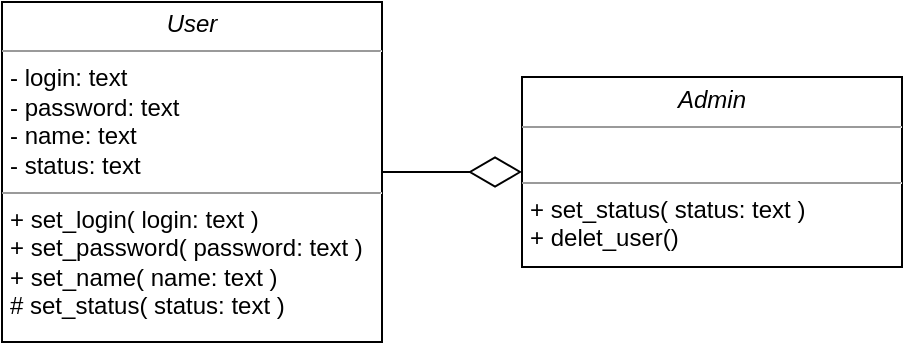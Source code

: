 <mxfile version="12.3.6" type="device" pages="1"><diagram name="Page-1" id="c4acf3e9-155e-7222-9cf6-157b1a14988f"><mxGraphModel dx="1422" dy="721" grid="1" gridSize="10" guides="1" tooltips="1" connect="1" arrows="1" fold="1" page="1" pageScale="1" pageWidth="850" pageHeight="1100" background="#ffffff" math="0" shadow="0"><root><mxCell id="0"/><mxCell id="1" parent="0"/><mxCell id="5d2195bd80daf111-18" value="&lt;p style=&quot;margin: 0px ; margin-top: 4px ; text-align: center&quot;&gt;&lt;i&gt;User&lt;/i&gt;&lt;/p&gt;&lt;hr size=&quot;1&quot;&gt;&lt;p style=&quot;margin: 0px ; margin-left: 4px&quot;&gt;- login: text&lt;br&gt;- password: text&lt;/p&gt;&lt;p style=&quot;margin: 0px ; margin-left: 4px&quot;&gt;- name: text&lt;/p&gt;&lt;p style=&quot;margin: 0px ; margin-left: 4px&quot;&gt;- status: text&lt;/p&gt;&lt;hr size=&quot;1&quot;&gt;&lt;p style=&quot;margin: 0px ; margin-left: 4px&quot;&gt;+ set_login( login: text )&lt;/p&gt;&lt;p style=&quot;margin: 0px ; margin-left: 4px&quot;&gt;+ set_password( password: text )&lt;/p&gt;&lt;p style=&quot;margin: 0px ; margin-left: 4px&quot;&gt;+ set_name( name: text )&lt;/p&gt;&lt;p style=&quot;margin: 0px ; margin-left: 4px&quot;&gt;# set_status( status: text )&lt;/p&gt;" style="verticalAlign=top;align=left;overflow=fill;fontSize=12;fontFamily=Helvetica;html=1;rounded=0;shadow=0;comic=0;labelBackgroundColor=none;strokeWidth=1" parent="1" vertex="1"><mxGeometry x="50" y="90" width="190" height="170" as="geometry"/></mxCell><mxCell id="o89wv5utekoNz3ssqLT9-13" value="&lt;p style=&quot;margin: 0px ; margin-top: 4px ; text-align: center&quot;&gt;&lt;i&gt;Admin&lt;/i&gt;&lt;/p&gt;&lt;hr size=&quot;1&quot;&gt;&lt;p style=&quot;margin: 0px ; margin-left: 4px&quot;&gt;&lt;br&gt;&lt;/p&gt;&lt;hr size=&quot;1&quot;&gt;&lt;p style=&quot;margin: 0px ; margin-left: 4px&quot;&gt;&lt;span&gt;+ set_status( status: text )&lt;/span&gt;&lt;br&gt;&lt;/p&gt;&lt;p style=&quot;margin: 0px ; margin-left: 4px&quot;&gt;+ delet_user()&lt;/p&gt;" style="verticalAlign=top;align=left;overflow=fill;fontSize=12;fontFamily=Helvetica;html=1;rounded=0;shadow=0;comic=0;labelBackgroundColor=none;strokeWidth=1" vertex="1" parent="1"><mxGeometry x="310" y="127.5" width="190" height="95" as="geometry"/></mxCell><mxCell id="o89wv5utekoNz3ssqLT9-14" value="" style="endArrow=diamondThin;endFill=0;endSize=24;html=1;exitX=1;exitY=0.5;exitDx=0;exitDy=0;entryX=0;entryY=0.5;entryDx=0;entryDy=0;" edge="1" parent="1" source="5d2195bd80daf111-18" target="o89wv5utekoNz3ssqLT9-13"><mxGeometry width="160" relative="1" as="geometry"><mxPoint x="80" y="270" as="sourcePoint"/><mxPoint x="210" y="280" as="targetPoint"/></mxGeometry></mxCell></root></mxGraphModel></diagram></mxfile>